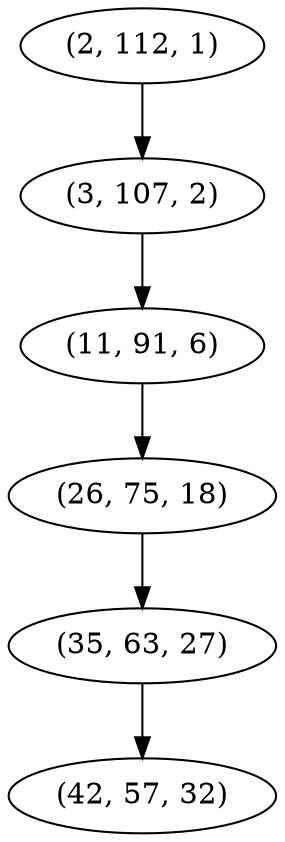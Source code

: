 digraph tree {
    "(2, 112, 1)";
    "(3, 107, 2)";
    "(11, 91, 6)";
    "(26, 75, 18)";
    "(35, 63, 27)";
    "(42, 57, 32)";
    "(2, 112, 1)" -> "(3, 107, 2)";
    "(3, 107, 2)" -> "(11, 91, 6)";
    "(11, 91, 6)" -> "(26, 75, 18)";
    "(26, 75, 18)" -> "(35, 63, 27)";
    "(35, 63, 27)" -> "(42, 57, 32)";
}

